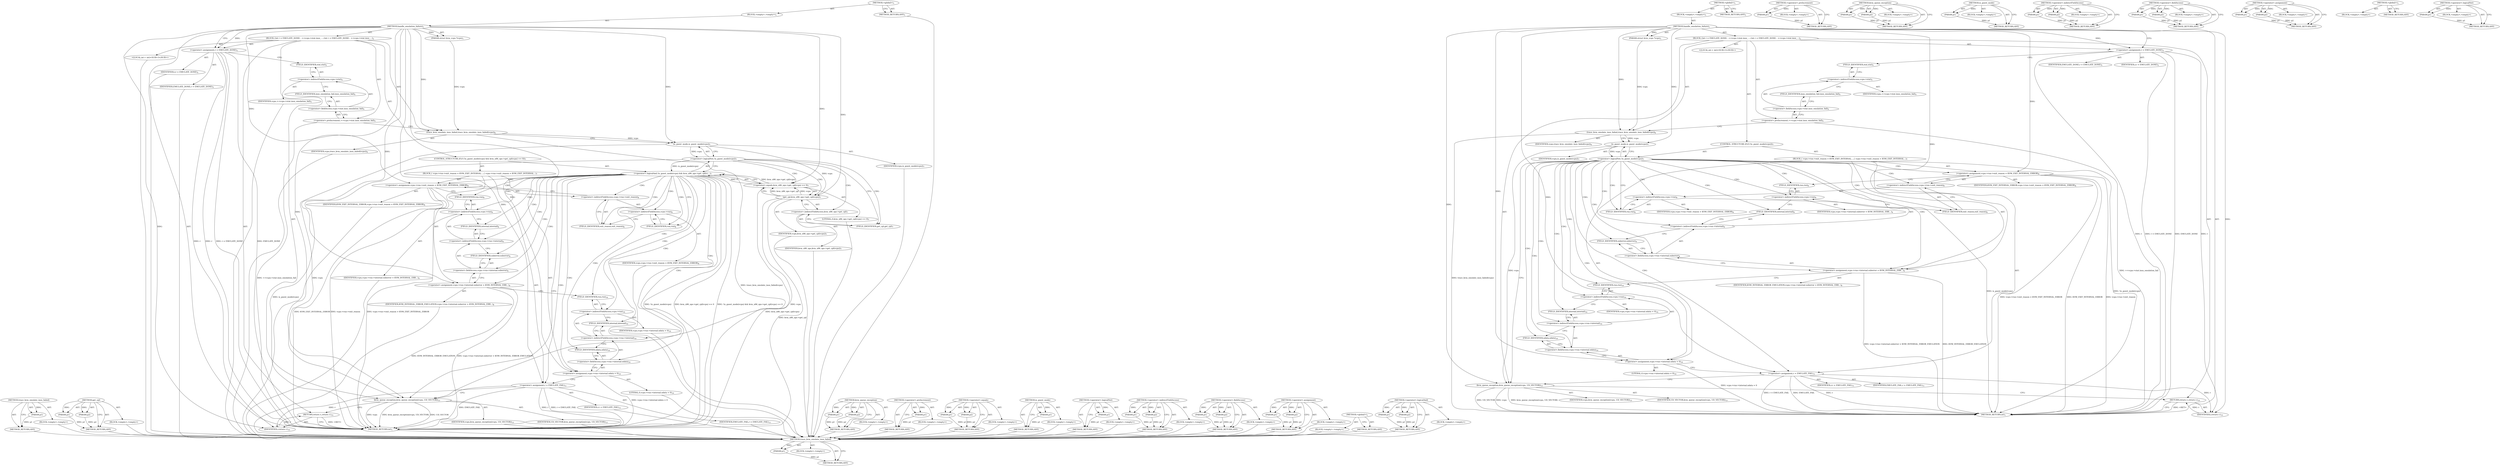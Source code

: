 digraph "&lt;operator&gt;.logicalAnd" {
vulnerable_99 [label=<(METHOD,trace_kvm_emulate_insn_failed)>];
vulnerable_100 [label=<(PARAM,p1)>];
vulnerable_101 [label=<(BLOCK,&lt;empty&gt;,&lt;empty&gt;)>];
vulnerable_102 [label=<(METHOD_RETURN,ANY)>];
vulnerable_6 [label=<(METHOD,&lt;global&gt;)<SUB>1</SUB>>];
vulnerable_7 [label=<(BLOCK,&lt;empty&gt;,&lt;empty&gt;)<SUB>1</SUB>>];
vulnerable_8 [label=<(METHOD,handle_emulation_failure)<SUB>1</SUB>>];
vulnerable_9 [label=<(PARAM,struct kvm_vcpu *vcpu)<SUB>1</SUB>>];
vulnerable_10 [label=<(BLOCK,{
	int r = EMULATE_DONE;
 
 	++vcpu-&gt;stat.insn_...,{
	int r = EMULATE_DONE;
 
 	++vcpu-&gt;stat.insn_...)<SUB>2</SUB>>];
vulnerable_11 [label="<(LOCAL,int r: int)<SUB>3</SUB>>"];
vulnerable_12 [label=<(&lt;operator&gt;.assignment,r = EMULATE_DONE)<SUB>3</SUB>>];
vulnerable_13 [label=<(IDENTIFIER,r,r = EMULATE_DONE)<SUB>3</SUB>>];
vulnerable_14 [label=<(IDENTIFIER,EMULATE_DONE,r = EMULATE_DONE)<SUB>3</SUB>>];
vulnerable_15 [label=<(&lt;operator&gt;.preIncrement,++vcpu-&gt;stat.insn_emulation_fail)<SUB>5</SUB>>];
vulnerable_16 [label=<(&lt;operator&gt;.fieldAccess,vcpu-&gt;stat.insn_emulation_fail)<SUB>5</SUB>>];
vulnerable_17 [label=<(&lt;operator&gt;.indirectFieldAccess,vcpu-&gt;stat)<SUB>5</SUB>>];
vulnerable_18 [label=<(IDENTIFIER,vcpu,++vcpu-&gt;stat.insn_emulation_fail)<SUB>5</SUB>>];
vulnerable_19 [label=<(FIELD_IDENTIFIER,stat,stat)<SUB>5</SUB>>];
vulnerable_20 [label=<(FIELD_IDENTIFIER,insn_emulation_fail,insn_emulation_fail)<SUB>5</SUB>>];
vulnerable_21 [label=<(trace_kvm_emulate_insn_failed,trace_kvm_emulate_insn_failed(vcpu))<SUB>6</SUB>>];
vulnerable_22 [label=<(IDENTIFIER,vcpu,trace_kvm_emulate_insn_failed(vcpu))<SUB>6</SUB>>];
vulnerable_23 [label=<(CONTROL_STRUCTURE,IF,if (!is_guest_mode(vcpu)))<SUB>7</SUB>>];
vulnerable_24 [label=<(&lt;operator&gt;.logicalNot,!is_guest_mode(vcpu))<SUB>7</SUB>>];
vulnerable_25 [label=<(is_guest_mode,is_guest_mode(vcpu))<SUB>7</SUB>>];
vulnerable_26 [label=<(IDENTIFIER,vcpu,is_guest_mode(vcpu))<SUB>7</SUB>>];
vulnerable_27 [label=<(BLOCK,{
 		vcpu-&gt;run-&gt;exit_reason = KVM_EXIT_INTERNAL...,{
 		vcpu-&gt;run-&gt;exit_reason = KVM_EXIT_INTERNAL...)<SUB>7</SUB>>];
vulnerable_28 [label=<(&lt;operator&gt;.assignment,vcpu-&gt;run-&gt;exit_reason = KVM_EXIT_INTERNAL_ERROR)<SUB>8</SUB>>];
vulnerable_29 [label=<(&lt;operator&gt;.indirectFieldAccess,vcpu-&gt;run-&gt;exit_reason)<SUB>8</SUB>>];
vulnerable_30 [label=<(&lt;operator&gt;.indirectFieldAccess,vcpu-&gt;run)<SUB>8</SUB>>];
vulnerable_31 [label=<(IDENTIFIER,vcpu,vcpu-&gt;run-&gt;exit_reason = KVM_EXIT_INTERNAL_ERROR)<SUB>8</SUB>>];
vulnerable_32 [label=<(FIELD_IDENTIFIER,run,run)<SUB>8</SUB>>];
vulnerable_33 [label=<(FIELD_IDENTIFIER,exit_reason,exit_reason)<SUB>8</SUB>>];
vulnerable_34 [label=<(IDENTIFIER,KVM_EXIT_INTERNAL_ERROR,vcpu-&gt;run-&gt;exit_reason = KVM_EXIT_INTERNAL_ERROR)<SUB>8</SUB>>];
vulnerable_35 [label=<(&lt;operator&gt;.assignment,vcpu-&gt;run-&gt;internal.suberror = KVM_INTERNAL_ERR...)<SUB>9</SUB>>];
vulnerable_36 [label=<(&lt;operator&gt;.fieldAccess,vcpu-&gt;run-&gt;internal.suberror)<SUB>9</SUB>>];
vulnerable_37 [label=<(&lt;operator&gt;.indirectFieldAccess,vcpu-&gt;run-&gt;internal)<SUB>9</SUB>>];
vulnerable_38 [label=<(&lt;operator&gt;.indirectFieldAccess,vcpu-&gt;run)<SUB>9</SUB>>];
vulnerable_39 [label=<(IDENTIFIER,vcpu,vcpu-&gt;run-&gt;internal.suberror = KVM_INTERNAL_ERR...)<SUB>9</SUB>>];
vulnerable_40 [label=<(FIELD_IDENTIFIER,run,run)<SUB>9</SUB>>];
vulnerable_41 [label=<(FIELD_IDENTIFIER,internal,internal)<SUB>9</SUB>>];
vulnerable_42 [label=<(FIELD_IDENTIFIER,suberror,suberror)<SUB>9</SUB>>];
vulnerable_43 [label=<(IDENTIFIER,KVM_INTERNAL_ERROR_EMULATION,vcpu-&gt;run-&gt;internal.suberror = KVM_INTERNAL_ERR...)<SUB>9</SUB>>];
vulnerable_44 [label=<(&lt;operator&gt;.assignment,vcpu-&gt;run-&gt;internal.ndata = 0)<SUB>10</SUB>>];
vulnerable_45 [label=<(&lt;operator&gt;.fieldAccess,vcpu-&gt;run-&gt;internal.ndata)<SUB>10</SUB>>];
vulnerable_46 [label=<(&lt;operator&gt;.indirectFieldAccess,vcpu-&gt;run-&gt;internal)<SUB>10</SUB>>];
vulnerable_47 [label=<(&lt;operator&gt;.indirectFieldAccess,vcpu-&gt;run)<SUB>10</SUB>>];
vulnerable_48 [label=<(IDENTIFIER,vcpu,vcpu-&gt;run-&gt;internal.ndata = 0)<SUB>10</SUB>>];
vulnerable_49 [label=<(FIELD_IDENTIFIER,run,run)<SUB>10</SUB>>];
vulnerable_50 [label=<(FIELD_IDENTIFIER,internal,internal)<SUB>10</SUB>>];
vulnerable_51 [label=<(FIELD_IDENTIFIER,ndata,ndata)<SUB>10</SUB>>];
vulnerable_52 [label=<(LITERAL,0,vcpu-&gt;run-&gt;internal.ndata = 0)<SUB>10</SUB>>];
vulnerable_53 [label=<(&lt;operator&gt;.assignment,r = EMULATE_FAIL)<SUB>11</SUB>>];
vulnerable_54 [label=<(IDENTIFIER,r,r = EMULATE_FAIL)<SUB>11</SUB>>];
vulnerable_55 [label=<(IDENTIFIER,EMULATE_FAIL,r = EMULATE_FAIL)<SUB>11</SUB>>];
vulnerable_56 [label=<(kvm_queue_exception,kvm_queue_exception(vcpu, UD_VECTOR))<SUB>13</SUB>>];
vulnerable_57 [label=<(IDENTIFIER,vcpu,kvm_queue_exception(vcpu, UD_VECTOR))<SUB>13</SUB>>];
vulnerable_58 [label=<(IDENTIFIER,UD_VECTOR,kvm_queue_exception(vcpu, UD_VECTOR))<SUB>13</SUB>>];
vulnerable_59 [label=<(RETURN,return r;,return r;)<SUB>15</SUB>>];
vulnerable_60 [label=<(IDENTIFIER,r,return r;)<SUB>15</SUB>>];
vulnerable_61 [label=<(METHOD_RETURN,int)<SUB>1</SUB>>];
vulnerable_63 [label=<(METHOD_RETURN,ANY)<SUB>1</SUB>>];
vulnerable_85 [label=<(METHOD,&lt;operator&gt;.preIncrement)>];
vulnerable_86 [label=<(PARAM,p1)>];
vulnerable_87 [label=<(BLOCK,&lt;empty&gt;,&lt;empty&gt;)>];
vulnerable_88 [label=<(METHOD_RETURN,ANY)>];
vulnerable_111 [label=<(METHOD,kvm_queue_exception)>];
vulnerable_112 [label=<(PARAM,p1)>];
vulnerable_113 [label=<(PARAM,p2)>];
vulnerable_114 [label=<(BLOCK,&lt;empty&gt;,&lt;empty&gt;)>];
vulnerable_115 [label=<(METHOD_RETURN,ANY)>];
vulnerable_107 [label=<(METHOD,is_guest_mode)>];
vulnerable_108 [label=<(PARAM,p1)>];
vulnerable_109 [label=<(BLOCK,&lt;empty&gt;,&lt;empty&gt;)>];
vulnerable_110 [label=<(METHOD_RETURN,ANY)>];
vulnerable_94 [label=<(METHOD,&lt;operator&gt;.indirectFieldAccess)>];
vulnerable_95 [label=<(PARAM,p1)>];
vulnerable_96 [label=<(PARAM,p2)>];
vulnerable_97 [label=<(BLOCK,&lt;empty&gt;,&lt;empty&gt;)>];
vulnerable_98 [label=<(METHOD_RETURN,ANY)>];
vulnerable_89 [label=<(METHOD,&lt;operator&gt;.fieldAccess)>];
vulnerable_90 [label=<(PARAM,p1)>];
vulnerable_91 [label=<(PARAM,p2)>];
vulnerable_92 [label=<(BLOCK,&lt;empty&gt;,&lt;empty&gt;)>];
vulnerable_93 [label=<(METHOD_RETURN,ANY)>];
vulnerable_80 [label=<(METHOD,&lt;operator&gt;.assignment)>];
vulnerable_81 [label=<(PARAM,p1)>];
vulnerable_82 [label=<(PARAM,p2)>];
vulnerable_83 [label=<(BLOCK,&lt;empty&gt;,&lt;empty&gt;)>];
vulnerable_84 [label=<(METHOD_RETURN,ANY)>];
vulnerable_74 [label=<(METHOD,&lt;global&gt;)<SUB>1</SUB>>];
vulnerable_75 [label=<(BLOCK,&lt;empty&gt;,&lt;empty&gt;)>];
vulnerable_76 [label=<(METHOD_RETURN,ANY)>];
vulnerable_103 [label=<(METHOD,&lt;operator&gt;.logicalNot)>];
vulnerable_104 [label=<(PARAM,p1)>];
vulnerable_105 [label=<(BLOCK,&lt;empty&gt;,&lt;empty&gt;)>];
vulnerable_106 [label=<(METHOD_RETURN,ANY)>];
fixed_107 [label=<(METHOD,trace_kvm_emulate_insn_failed)>];
fixed_108 [label=<(PARAM,p1)>];
fixed_109 [label=<(BLOCK,&lt;empty&gt;,&lt;empty&gt;)>];
fixed_110 [label=<(METHOD_RETURN,ANY)>];
fixed_129 [label=<(METHOD,get_cpl)>];
fixed_130 [label=<(PARAM,p1)>];
fixed_131 [label=<(PARAM,p2)>];
fixed_132 [label=<(BLOCK,&lt;empty&gt;,&lt;empty&gt;)>];
fixed_133 [label=<(METHOD_RETURN,ANY)>];
fixed_6 [label=<(METHOD,&lt;global&gt;)<SUB>1</SUB>>];
fixed_7 [label=<(BLOCK,&lt;empty&gt;,&lt;empty&gt;)<SUB>1</SUB>>];
fixed_8 [label=<(METHOD,handle_emulation_failure)<SUB>1</SUB>>];
fixed_9 [label=<(PARAM,struct kvm_vcpu *vcpu)<SUB>1</SUB>>];
fixed_10 [label=<(BLOCK,{
	int r = EMULATE_DONE;
 
 	++vcpu-&gt;stat.insn_...,{
	int r = EMULATE_DONE;
 
 	++vcpu-&gt;stat.insn_...)<SUB>2</SUB>>];
fixed_11 [label="<(LOCAL,int r: int)<SUB>3</SUB>>"];
fixed_12 [label=<(&lt;operator&gt;.assignment,r = EMULATE_DONE)<SUB>3</SUB>>];
fixed_13 [label=<(IDENTIFIER,r,r = EMULATE_DONE)<SUB>3</SUB>>];
fixed_14 [label=<(IDENTIFIER,EMULATE_DONE,r = EMULATE_DONE)<SUB>3</SUB>>];
fixed_15 [label=<(&lt;operator&gt;.preIncrement,++vcpu-&gt;stat.insn_emulation_fail)<SUB>5</SUB>>];
fixed_16 [label=<(&lt;operator&gt;.fieldAccess,vcpu-&gt;stat.insn_emulation_fail)<SUB>5</SUB>>];
fixed_17 [label=<(&lt;operator&gt;.indirectFieldAccess,vcpu-&gt;stat)<SUB>5</SUB>>];
fixed_18 [label=<(IDENTIFIER,vcpu,++vcpu-&gt;stat.insn_emulation_fail)<SUB>5</SUB>>];
fixed_19 [label=<(FIELD_IDENTIFIER,stat,stat)<SUB>5</SUB>>];
fixed_20 [label=<(FIELD_IDENTIFIER,insn_emulation_fail,insn_emulation_fail)<SUB>5</SUB>>];
fixed_21 [label=<(trace_kvm_emulate_insn_failed,trace_kvm_emulate_insn_failed(vcpu))<SUB>6</SUB>>];
fixed_22 [label=<(IDENTIFIER,vcpu,trace_kvm_emulate_insn_failed(vcpu))<SUB>6</SUB>>];
fixed_23 [label=<(CONTROL_STRUCTURE,IF,if (!is_guest_mode(vcpu) &amp;&amp; kvm_x86_ops-&gt;get_cpl(vcpu) == 0))<SUB>7</SUB>>];
fixed_24 [label=<(&lt;operator&gt;.logicalAnd,!is_guest_mode(vcpu) &amp;&amp; kvm_x86_ops-&gt;get_cpl(vc...)<SUB>7</SUB>>];
fixed_25 [label=<(&lt;operator&gt;.logicalNot,!is_guest_mode(vcpu))<SUB>7</SUB>>];
fixed_26 [label=<(is_guest_mode,is_guest_mode(vcpu))<SUB>7</SUB>>];
fixed_27 [label=<(IDENTIFIER,vcpu,is_guest_mode(vcpu))<SUB>7</SUB>>];
fixed_28 [label=<(&lt;operator&gt;.equals,kvm_x86_ops-&gt;get_cpl(vcpu) == 0)<SUB>7</SUB>>];
fixed_29 [label=<(get_cpl,kvm_x86_ops-&gt;get_cpl(vcpu))<SUB>7</SUB>>];
fixed_30 [label=<(&lt;operator&gt;.indirectFieldAccess,kvm_x86_ops-&gt;get_cpl)<SUB>7</SUB>>];
fixed_31 [label=<(IDENTIFIER,kvm_x86_ops,kvm_x86_ops-&gt;get_cpl(vcpu))<SUB>7</SUB>>];
fixed_32 [label=<(FIELD_IDENTIFIER,get_cpl,get_cpl)<SUB>7</SUB>>];
fixed_33 [label=<(IDENTIFIER,vcpu,kvm_x86_ops-&gt;get_cpl(vcpu))<SUB>7</SUB>>];
fixed_34 [label=<(LITERAL,0,kvm_x86_ops-&gt;get_cpl(vcpu) == 0)<SUB>7</SUB>>];
fixed_35 [label=<(BLOCK,{
 		vcpu-&gt;run-&gt;exit_reason = KVM_EXIT_INTERNAL...,{
 		vcpu-&gt;run-&gt;exit_reason = KVM_EXIT_INTERNAL...)<SUB>7</SUB>>];
fixed_36 [label=<(&lt;operator&gt;.assignment,vcpu-&gt;run-&gt;exit_reason = KVM_EXIT_INTERNAL_ERROR)<SUB>8</SUB>>];
fixed_37 [label=<(&lt;operator&gt;.indirectFieldAccess,vcpu-&gt;run-&gt;exit_reason)<SUB>8</SUB>>];
fixed_38 [label=<(&lt;operator&gt;.indirectFieldAccess,vcpu-&gt;run)<SUB>8</SUB>>];
fixed_39 [label=<(IDENTIFIER,vcpu,vcpu-&gt;run-&gt;exit_reason = KVM_EXIT_INTERNAL_ERROR)<SUB>8</SUB>>];
fixed_40 [label=<(FIELD_IDENTIFIER,run,run)<SUB>8</SUB>>];
fixed_41 [label=<(FIELD_IDENTIFIER,exit_reason,exit_reason)<SUB>8</SUB>>];
fixed_42 [label=<(IDENTIFIER,KVM_EXIT_INTERNAL_ERROR,vcpu-&gt;run-&gt;exit_reason = KVM_EXIT_INTERNAL_ERROR)<SUB>8</SUB>>];
fixed_43 [label=<(&lt;operator&gt;.assignment,vcpu-&gt;run-&gt;internal.suberror = KVM_INTERNAL_ERR...)<SUB>9</SUB>>];
fixed_44 [label=<(&lt;operator&gt;.fieldAccess,vcpu-&gt;run-&gt;internal.suberror)<SUB>9</SUB>>];
fixed_45 [label=<(&lt;operator&gt;.indirectFieldAccess,vcpu-&gt;run-&gt;internal)<SUB>9</SUB>>];
fixed_46 [label=<(&lt;operator&gt;.indirectFieldAccess,vcpu-&gt;run)<SUB>9</SUB>>];
fixed_47 [label=<(IDENTIFIER,vcpu,vcpu-&gt;run-&gt;internal.suberror = KVM_INTERNAL_ERR...)<SUB>9</SUB>>];
fixed_48 [label=<(FIELD_IDENTIFIER,run,run)<SUB>9</SUB>>];
fixed_49 [label=<(FIELD_IDENTIFIER,internal,internal)<SUB>9</SUB>>];
fixed_50 [label=<(FIELD_IDENTIFIER,suberror,suberror)<SUB>9</SUB>>];
fixed_51 [label=<(IDENTIFIER,KVM_INTERNAL_ERROR_EMULATION,vcpu-&gt;run-&gt;internal.suberror = KVM_INTERNAL_ERR...)<SUB>9</SUB>>];
fixed_52 [label=<(&lt;operator&gt;.assignment,vcpu-&gt;run-&gt;internal.ndata = 0)<SUB>10</SUB>>];
fixed_53 [label=<(&lt;operator&gt;.fieldAccess,vcpu-&gt;run-&gt;internal.ndata)<SUB>10</SUB>>];
fixed_54 [label=<(&lt;operator&gt;.indirectFieldAccess,vcpu-&gt;run-&gt;internal)<SUB>10</SUB>>];
fixed_55 [label=<(&lt;operator&gt;.indirectFieldAccess,vcpu-&gt;run)<SUB>10</SUB>>];
fixed_56 [label=<(IDENTIFIER,vcpu,vcpu-&gt;run-&gt;internal.ndata = 0)<SUB>10</SUB>>];
fixed_57 [label=<(FIELD_IDENTIFIER,run,run)<SUB>10</SUB>>];
fixed_58 [label=<(FIELD_IDENTIFIER,internal,internal)<SUB>10</SUB>>];
fixed_59 [label=<(FIELD_IDENTIFIER,ndata,ndata)<SUB>10</SUB>>];
fixed_60 [label=<(LITERAL,0,vcpu-&gt;run-&gt;internal.ndata = 0)<SUB>10</SUB>>];
fixed_61 [label=<(&lt;operator&gt;.assignment,r = EMULATE_FAIL)<SUB>11</SUB>>];
fixed_62 [label=<(IDENTIFIER,r,r = EMULATE_FAIL)<SUB>11</SUB>>];
fixed_63 [label=<(IDENTIFIER,EMULATE_FAIL,r = EMULATE_FAIL)<SUB>11</SUB>>];
fixed_64 [label=<(kvm_queue_exception,kvm_queue_exception(vcpu, UD_VECTOR))<SUB>13</SUB>>];
fixed_65 [label=<(IDENTIFIER,vcpu,kvm_queue_exception(vcpu, UD_VECTOR))<SUB>13</SUB>>];
fixed_66 [label=<(IDENTIFIER,UD_VECTOR,kvm_queue_exception(vcpu, UD_VECTOR))<SUB>13</SUB>>];
fixed_67 [label=<(RETURN,return r;,return r;)<SUB>15</SUB>>];
fixed_68 [label=<(IDENTIFIER,r,return r;)<SUB>15</SUB>>];
fixed_69 [label=<(METHOD_RETURN,int)<SUB>1</SUB>>];
fixed_71 [label=<(METHOD_RETURN,ANY)<SUB>1</SUB>>];
fixed_134 [label=<(METHOD,kvm_queue_exception)>];
fixed_135 [label=<(PARAM,p1)>];
fixed_136 [label=<(PARAM,p2)>];
fixed_137 [label=<(BLOCK,&lt;empty&gt;,&lt;empty&gt;)>];
fixed_138 [label=<(METHOD_RETURN,ANY)>];
fixed_93 [label=<(METHOD,&lt;operator&gt;.preIncrement)>];
fixed_94 [label=<(PARAM,p1)>];
fixed_95 [label=<(BLOCK,&lt;empty&gt;,&lt;empty&gt;)>];
fixed_96 [label=<(METHOD_RETURN,ANY)>];
fixed_124 [label=<(METHOD,&lt;operator&gt;.equals)>];
fixed_125 [label=<(PARAM,p1)>];
fixed_126 [label=<(PARAM,p2)>];
fixed_127 [label=<(BLOCK,&lt;empty&gt;,&lt;empty&gt;)>];
fixed_128 [label=<(METHOD_RETURN,ANY)>];
fixed_120 [label=<(METHOD,is_guest_mode)>];
fixed_121 [label=<(PARAM,p1)>];
fixed_122 [label=<(BLOCK,&lt;empty&gt;,&lt;empty&gt;)>];
fixed_123 [label=<(METHOD_RETURN,ANY)>];
fixed_116 [label=<(METHOD,&lt;operator&gt;.logicalNot)>];
fixed_117 [label=<(PARAM,p1)>];
fixed_118 [label=<(BLOCK,&lt;empty&gt;,&lt;empty&gt;)>];
fixed_119 [label=<(METHOD_RETURN,ANY)>];
fixed_102 [label=<(METHOD,&lt;operator&gt;.indirectFieldAccess)>];
fixed_103 [label=<(PARAM,p1)>];
fixed_104 [label=<(PARAM,p2)>];
fixed_105 [label=<(BLOCK,&lt;empty&gt;,&lt;empty&gt;)>];
fixed_106 [label=<(METHOD_RETURN,ANY)>];
fixed_97 [label=<(METHOD,&lt;operator&gt;.fieldAccess)>];
fixed_98 [label=<(PARAM,p1)>];
fixed_99 [label=<(PARAM,p2)>];
fixed_100 [label=<(BLOCK,&lt;empty&gt;,&lt;empty&gt;)>];
fixed_101 [label=<(METHOD_RETURN,ANY)>];
fixed_88 [label=<(METHOD,&lt;operator&gt;.assignment)>];
fixed_89 [label=<(PARAM,p1)>];
fixed_90 [label=<(PARAM,p2)>];
fixed_91 [label=<(BLOCK,&lt;empty&gt;,&lt;empty&gt;)>];
fixed_92 [label=<(METHOD_RETURN,ANY)>];
fixed_82 [label=<(METHOD,&lt;global&gt;)<SUB>1</SUB>>];
fixed_83 [label=<(BLOCK,&lt;empty&gt;,&lt;empty&gt;)>];
fixed_84 [label=<(METHOD_RETURN,ANY)>];
fixed_111 [label=<(METHOD,&lt;operator&gt;.logicalAnd)>];
fixed_112 [label=<(PARAM,p1)>];
fixed_113 [label=<(PARAM,p2)>];
fixed_114 [label=<(BLOCK,&lt;empty&gt;,&lt;empty&gt;)>];
fixed_115 [label=<(METHOD_RETURN,ANY)>];
vulnerable_99 -> vulnerable_100  [key=0, label="AST: "];
vulnerable_99 -> vulnerable_100  [key=1, label="DDG: "];
vulnerable_99 -> vulnerable_101  [key=0, label="AST: "];
vulnerable_99 -> vulnerable_102  [key=0, label="AST: "];
vulnerable_99 -> vulnerable_102  [key=1, label="CFG: "];
vulnerable_100 -> vulnerable_102  [key=0, label="DDG: p1"];
vulnerable_6 -> vulnerable_7  [key=0, label="AST: "];
vulnerable_6 -> vulnerable_63  [key=0, label="AST: "];
vulnerable_6 -> vulnerable_63  [key=1, label="CFG: "];
vulnerable_7 -> vulnerable_8  [key=0, label="AST: "];
vulnerable_8 -> vulnerable_9  [key=0, label="AST: "];
vulnerable_8 -> vulnerable_9  [key=1, label="DDG: "];
vulnerable_8 -> vulnerable_10  [key=0, label="AST: "];
vulnerable_8 -> vulnerable_61  [key=0, label="AST: "];
vulnerable_8 -> vulnerable_12  [key=0, label="CFG: "];
vulnerable_8 -> vulnerable_12  [key=1, label="DDG: "];
vulnerable_8 -> vulnerable_21  [key=0, label="DDG: "];
vulnerable_8 -> vulnerable_56  [key=0, label="DDG: "];
vulnerable_8 -> vulnerable_60  [key=0, label="DDG: "];
vulnerable_8 -> vulnerable_28  [key=0, label="DDG: "];
vulnerable_8 -> vulnerable_35  [key=0, label="DDG: "];
vulnerable_8 -> vulnerable_44  [key=0, label="DDG: "];
vulnerable_8 -> vulnerable_53  [key=0, label="DDG: "];
vulnerable_8 -> vulnerable_25  [key=0, label="DDG: "];
vulnerable_9 -> vulnerable_21  [key=0, label="DDG: vcpu"];
vulnerable_10 -> vulnerable_11  [key=0, label="AST: "];
vulnerable_10 -> vulnerable_12  [key=0, label="AST: "];
vulnerable_10 -> vulnerable_15  [key=0, label="AST: "];
vulnerable_10 -> vulnerable_21  [key=0, label="AST: "];
vulnerable_10 -> vulnerable_23  [key=0, label="AST: "];
vulnerable_10 -> vulnerable_56  [key=0, label="AST: "];
vulnerable_10 -> vulnerable_59  [key=0, label="AST: "];
vulnerable_12 -> vulnerable_13  [key=0, label="AST: "];
vulnerable_12 -> vulnerable_14  [key=0, label="AST: "];
vulnerable_12 -> vulnerable_19  [key=0, label="CFG: "];
vulnerable_12 -> vulnerable_61  [key=0, label="DDG: r"];
vulnerable_12 -> vulnerable_61  [key=1, label="DDG: r = EMULATE_DONE"];
vulnerable_12 -> vulnerable_61  [key=2, label="DDG: EMULATE_DONE"];
vulnerable_12 -> vulnerable_60  [key=0, label="DDG: r"];
vulnerable_15 -> vulnerable_16  [key=0, label="AST: "];
vulnerable_15 -> vulnerable_21  [key=0, label="CFG: "];
vulnerable_15 -> vulnerable_61  [key=0, label="DDG: ++vcpu-&gt;stat.insn_emulation_fail"];
vulnerable_16 -> vulnerable_17  [key=0, label="AST: "];
vulnerable_16 -> vulnerable_20  [key=0, label="AST: "];
vulnerable_16 -> vulnerable_15  [key=0, label="CFG: "];
vulnerable_17 -> vulnerable_18  [key=0, label="AST: "];
vulnerable_17 -> vulnerable_19  [key=0, label="AST: "];
vulnerable_17 -> vulnerable_20  [key=0, label="CFG: "];
vulnerable_19 -> vulnerable_17  [key=0, label="CFG: "];
vulnerable_20 -> vulnerable_16  [key=0, label="CFG: "];
vulnerable_21 -> vulnerable_22  [key=0, label="AST: "];
vulnerable_21 -> vulnerable_25  [key=0, label="CFG: "];
vulnerable_21 -> vulnerable_25  [key=1, label="DDG: vcpu"];
vulnerable_21 -> vulnerable_61  [key=0, label="DDG: trace_kvm_emulate_insn_failed(vcpu)"];
vulnerable_23 -> vulnerable_24  [key=0, label="AST: "];
vulnerable_23 -> vulnerable_27  [key=0, label="AST: "];
vulnerable_24 -> vulnerable_25  [key=0, label="AST: "];
vulnerable_24 -> vulnerable_32  [key=0, label="CFG: "];
vulnerable_24 -> vulnerable_32  [key=1, label="CDG: "];
vulnerable_24 -> vulnerable_56  [key=0, label="CFG: "];
vulnerable_24 -> vulnerable_61  [key=0, label="DDG: is_guest_mode(vcpu)"];
vulnerable_24 -> vulnerable_61  [key=1, label="DDG: !is_guest_mode(vcpu)"];
vulnerable_24 -> vulnerable_47  [key=0, label="CDG: "];
vulnerable_24 -> vulnerable_30  [key=0, label="CDG: "];
vulnerable_24 -> vulnerable_49  [key=0, label="CDG: "];
vulnerable_24 -> vulnerable_33  [key=0, label="CDG: "];
vulnerable_24 -> vulnerable_42  [key=0, label="CDG: "];
vulnerable_24 -> vulnerable_51  [key=0, label="CDG: "];
vulnerable_24 -> vulnerable_28  [key=0, label="CDG: "];
vulnerable_24 -> vulnerable_36  [key=0, label="CDG: "];
vulnerable_24 -> vulnerable_37  [key=0, label="CDG: "];
vulnerable_24 -> vulnerable_46  [key=0, label="CDG: "];
vulnerable_24 -> vulnerable_53  [key=0, label="CDG: "];
vulnerable_24 -> vulnerable_38  [key=0, label="CDG: "];
vulnerable_24 -> vulnerable_41  [key=0, label="CDG: "];
vulnerable_24 -> vulnerable_45  [key=0, label="CDG: "];
vulnerable_24 -> vulnerable_40  [key=0, label="CDG: "];
vulnerable_24 -> vulnerable_29  [key=0, label="CDG: "];
vulnerable_24 -> vulnerable_50  [key=0, label="CDG: "];
vulnerable_24 -> vulnerable_44  [key=0, label="CDG: "];
vulnerable_24 -> vulnerable_35  [key=0, label="CDG: "];
vulnerable_25 -> vulnerable_26  [key=0, label="AST: "];
vulnerable_25 -> vulnerable_24  [key=0, label="CFG: "];
vulnerable_25 -> vulnerable_24  [key=1, label="DDG: vcpu"];
vulnerable_25 -> vulnerable_56  [key=0, label="DDG: vcpu"];
vulnerable_27 -> vulnerable_28  [key=0, label="AST: "];
vulnerable_27 -> vulnerable_35  [key=0, label="AST: "];
vulnerable_27 -> vulnerable_44  [key=0, label="AST: "];
vulnerable_27 -> vulnerable_53  [key=0, label="AST: "];
vulnerable_28 -> vulnerable_29  [key=0, label="AST: "];
vulnerable_28 -> vulnerable_34  [key=0, label="AST: "];
vulnerable_28 -> vulnerable_40  [key=0, label="CFG: "];
vulnerable_28 -> vulnerable_61  [key=0, label="DDG: vcpu-&gt;run-&gt;exit_reason"];
vulnerable_28 -> vulnerable_61  [key=1, label="DDG: vcpu-&gt;run-&gt;exit_reason = KVM_EXIT_INTERNAL_ERROR"];
vulnerable_28 -> vulnerable_61  [key=2, label="DDG: KVM_EXIT_INTERNAL_ERROR"];
vulnerable_29 -> vulnerable_30  [key=0, label="AST: "];
vulnerable_29 -> vulnerable_33  [key=0, label="AST: "];
vulnerable_29 -> vulnerable_28  [key=0, label="CFG: "];
vulnerable_30 -> vulnerable_31  [key=0, label="AST: "];
vulnerable_30 -> vulnerable_32  [key=0, label="AST: "];
vulnerable_30 -> vulnerable_33  [key=0, label="CFG: "];
vulnerable_32 -> vulnerable_30  [key=0, label="CFG: "];
vulnerable_33 -> vulnerable_29  [key=0, label="CFG: "];
vulnerable_35 -> vulnerable_36  [key=0, label="AST: "];
vulnerable_35 -> vulnerable_43  [key=0, label="AST: "];
vulnerable_35 -> vulnerable_49  [key=0, label="CFG: "];
vulnerable_35 -> vulnerable_61  [key=0, label="DDG: vcpu-&gt;run-&gt;internal.suberror = KVM_INTERNAL_ERROR_EMULATION"];
vulnerable_35 -> vulnerable_61  [key=1, label="DDG: KVM_INTERNAL_ERROR_EMULATION"];
vulnerable_36 -> vulnerable_37  [key=0, label="AST: "];
vulnerable_36 -> vulnerable_42  [key=0, label="AST: "];
vulnerable_36 -> vulnerable_35  [key=0, label="CFG: "];
vulnerable_37 -> vulnerable_38  [key=0, label="AST: "];
vulnerable_37 -> vulnerable_41  [key=0, label="AST: "];
vulnerable_37 -> vulnerable_42  [key=0, label="CFG: "];
vulnerable_38 -> vulnerable_39  [key=0, label="AST: "];
vulnerable_38 -> vulnerable_40  [key=0, label="AST: "];
vulnerable_38 -> vulnerable_41  [key=0, label="CFG: "];
vulnerable_40 -> vulnerable_38  [key=0, label="CFG: "];
vulnerable_41 -> vulnerable_37  [key=0, label="CFG: "];
vulnerable_42 -> vulnerable_36  [key=0, label="CFG: "];
vulnerable_44 -> vulnerable_45  [key=0, label="AST: "];
vulnerable_44 -> vulnerable_52  [key=0, label="AST: "];
vulnerable_44 -> vulnerable_53  [key=0, label="CFG: "];
vulnerable_44 -> vulnerable_61  [key=0, label="DDG: vcpu-&gt;run-&gt;internal.ndata = 0"];
vulnerable_45 -> vulnerable_46  [key=0, label="AST: "];
vulnerable_45 -> vulnerable_51  [key=0, label="AST: "];
vulnerable_45 -> vulnerable_44  [key=0, label="CFG: "];
vulnerable_46 -> vulnerable_47  [key=0, label="AST: "];
vulnerable_46 -> vulnerable_50  [key=0, label="AST: "];
vulnerable_46 -> vulnerable_51  [key=0, label="CFG: "];
vulnerable_47 -> vulnerable_48  [key=0, label="AST: "];
vulnerable_47 -> vulnerable_49  [key=0, label="AST: "];
vulnerable_47 -> vulnerable_50  [key=0, label="CFG: "];
vulnerable_49 -> vulnerable_47  [key=0, label="CFG: "];
vulnerable_50 -> vulnerable_46  [key=0, label="CFG: "];
vulnerable_51 -> vulnerable_45  [key=0, label="CFG: "];
vulnerable_53 -> vulnerable_54  [key=0, label="AST: "];
vulnerable_53 -> vulnerable_55  [key=0, label="AST: "];
vulnerable_53 -> vulnerable_56  [key=0, label="CFG: "];
vulnerable_53 -> vulnerable_61  [key=0, label="DDG: r"];
vulnerable_53 -> vulnerable_61  [key=1, label="DDG: r = EMULATE_FAIL"];
vulnerable_53 -> vulnerable_61  [key=2, label="DDG: EMULATE_FAIL"];
vulnerable_53 -> vulnerable_60  [key=0, label="DDG: r"];
vulnerable_56 -> vulnerable_57  [key=0, label="AST: "];
vulnerable_56 -> vulnerable_58  [key=0, label="AST: "];
vulnerable_56 -> vulnerable_59  [key=0, label="CFG: "];
vulnerable_56 -> vulnerable_61  [key=0, label="DDG: vcpu"];
vulnerable_56 -> vulnerable_61  [key=1, label="DDG: kvm_queue_exception(vcpu, UD_VECTOR)"];
vulnerable_56 -> vulnerable_61  [key=2, label="DDG: UD_VECTOR"];
vulnerable_59 -> vulnerable_60  [key=0, label="AST: "];
vulnerable_59 -> vulnerable_61  [key=0, label="CFG: "];
vulnerable_59 -> vulnerable_61  [key=1, label="DDG: &lt;RET&gt;"];
vulnerable_60 -> vulnerable_59  [key=0, label="DDG: r"];
vulnerable_85 -> vulnerable_86  [key=0, label="AST: "];
vulnerable_85 -> vulnerable_86  [key=1, label="DDG: "];
vulnerable_85 -> vulnerable_87  [key=0, label="AST: "];
vulnerable_85 -> vulnerable_88  [key=0, label="AST: "];
vulnerable_85 -> vulnerable_88  [key=1, label="CFG: "];
vulnerable_86 -> vulnerable_88  [key=0, label="DDG: p1"];
vulnerable_111 -> vulnerable_112  [key=0, label="AST: "];
vulnerable_111 -> vulnerable_112  [key=1, label="DDG: "];
vulnerable_111 -> vulnerable_114  [key=0, label="AST: "];
vulnerable_111 -> vulnerable_113  [key=0, label="AST: "];
vulnerable_111 -> vulnerable_113  [key=1, label="DDG: "];
vulnerable_111 -> vulnerable_115  [key=0, label="AST: "];
vulnerable_111 -> vulnerable_115  [key=1, label="CFG: "];
vulnerable_112 -> vulnerable_115  [key=0, label="DDG: p1"];
vulnerable_113 -> vulnerable_115  [key=0, label="DDG: p2"];
vulnerable_107 -> vulnerable_108  [key=0, label="AST: "];
vulnerable_107 -> vulnerable_108  [key=1, label="DDG: "];
vulnerable_107 -> vulnerable_109  [key=0, label="AST: "];
vulnerable_107 -> vulnerable_110  [key=0, label="AST: "];
vulnerable_107 -> vulnerable_110  [key=1, label="CFG: "];
vulnerable_108 -> vulnerable_110  [key=0, label="DDG: p1"];
vulnerable_94 -> vulnerable_95  [key=0, label="AST: "];
vulnerable_94 -> vulnerable_95  [key=1, label="DDG: "];
vulnerable_94 -> vulnerable_97  [key=0, label="AST: "];
vulnerable_94 -> vulnerable_96  [key=0, label="AST: "];
vulnerable_94 -> vulnerable_96  [key=1, label="DDG: "];
vulnerable_94 -> vulnerable_98  [key=0, label="AST: "];
vulnerable_94 -> vulnerable_98  [key=1, label="CFG: "];
vulnerable_95 -> vulnerable_98  [key=0, label="DDG: p1"];
vulnerable_96 -> vulnerable_98  [key=0, label="DDG: p2"];
vulnerable_89 -> vulnerable_90  [key=0, label="AST: "];
vulnerable_89 -> vulnerable_90  [key=1, label="DDG: "];
vulnerable_89 -> vulnerable_92  [key=0, label="AST: "];
vulnerable_89 -> vulnerable_91  [key=0, label="AST: "];
vulnerable_89 -> vulnerable_91  [key=1, label="DDG: "];
vulnerable_89 -> vulnerable_93  [key=0, label="AST: "];
vulnerable_89 -> vulnerable_93  [key=1, label="CFG: "];
vulnerable_90 -> vulnerable_93  [key=0, label="DDG: p1"];
vulnerable_91 -> vulnerable_93  [key=0, label="DDG: p2"];
vulnerable_80 -> vulnerable_81  [key=0, label="AST: "];
vulnerable_80 -> vulnerable_81  [key=1, label="DDG: "];
vulnerable_80 -> vulnerable_83  [key=0, label="AST: "];
vulnerable_80 -> vulnerable_82  [key=0, label="AST: "];
vulnerable_80 -> vulnerable_82  [key=1, label="DDG: "];
vulnerable_80 -> vulnerable_84  [key=0, label="AST: "];
vulnerable_80 -> vulnerable_84  [key=1, label="CFG: "];
vulnerable_81 -> vulnerable_84  [key=0, label="DDG: p1"];
vulnerable_82 -> vulnerable_84  [key=0, label="DDG: p2"];
vulnerable_74 -> vulnerable_75  [key=0, label="AST: "];
vulnerable_74 -> vulnerable_76  [key=0, label="AST: "];
vulnerable_74 -> vulnerable_76  [key=1, label="CFG: "];
vulnerable_103 -> vulnerable_104  [key=0, label="AST: "];
vulnerable_103 -> vulnerable_104  [key=1, label="DDG: "];
vulnerable_103 -> vulnerable_105  [key=0, label="AST: "];
vulnerable_103 -> vulnerable_106  [key=0, label="AST: "];
vulnerable_103 -> vulnerable_106  [key=1, label="CFG: "];
vulnerable_104 -> vulnerable_106  [key=0, label="DDG: p1"];
fixed_107 -> fixed_108  [key=0, label="AST: "];
fixed_107 -> fixed_108  [key=1, label="DDG: "];
fixed_107 -> fixed_109  [key=0, label="AST: "];
fixed_107 -> fixed_110  [key=0, label="AST: "];
fixed_107 -> fixed_110  [key=1, label="CFG: "];
fixed_108 -> fixed_110  [key=0, label="DDG: p1"];
fixed_109 -> vulnerable_99  [key=0];
fixed_110 -> vulnerable_99  [key=0];
fixed_129 -> fixed_130  [key=0, label="AST: "];
fixed_129 -> fixed_130  [key=1, label="DDG: "];
fixed_129 -> fixed_132  [key=0, label="AST: "];
fixed_129 -> fixed_131  [key=0, label="AST: "];
fixed_129 -> fixed_131  [key=1, label="DDG: "];
fixed_129 -> fixed_133  [key=0, label="AST: "];
fixed_129 -> fixed_133  [key=1, label="CFG: "];
fixed_130 -> fixed_133  [key=0, label="DDG: p1"];
fixed_131 -> fixed_133  [key=0, label="DDG: p2"];
fixed_132 -> vulnerable_99  [key=0];
fixed_133 -> vulnerable_99  [key=0];
fixed_6 -> fixed_7  [key=0, label="AST: "];
fixed_6 -> fixed_71  [key=0, label="AST: "];
fixed_6 -> fixed_71  [key=1, label="CFG: "];
fixed_7 -> fixed_8  [key=0, label="AST: "];
fixed_8 -> fixed_9  [key=0, label="AST: "];
fixed_8 -> fixed_9  [key=1, label="DDG: "];
fixed_8 -> fixed_10  [key=0, label="AST: "];
fixed_8 -> fixed_69  [key=0, label="AST: "];
fixed_8 -> fixed_12  [key=0, label="CFG: "];
fixed_8 -> fixed_12  [key=1, label="DDG: "];
fixed_8 -> fixed_21  [key=0, label="DDG: "];
fixed_8 -> fixed_64  [key=0, label="DDG: "];
fixed_8 -> fixed_68  [key=0, label="DDG: "];
fixed_8 -> fixed_36  [key=0, label="DDG: "];
fixed_8 -> fixed_43  [key=0, label="DDG: "];
fixed_8 -> fixed_52  [key=0, label="DDG: "];
fixed_8 -> fixed_61  [key=0, label="DDG: "];
fixed_8 -> fixed_28  [key=0, label="DDG: "];
fixed_8 -> fixed_26  [key=0, label="DDG: "];
fixed_8 -> fixed_29  [key=0, label="DDG: "];
fixed_9 -> fixed_21  [key=0, label="DDG: vcpu"];
fixed_10 -> fixed_11  [key=0, label="AST: "];
fixed_10 -> fixed_12  [key=0, label="AST: "];
fixed_10 -> fixed_15  [key=0, label="AST: "];
fixed_10 -> fixed_21  [key=0, label="AST: "];
fixed_10 -> fixed_23  [key=0, label="AST: "];
fixed_10 -> fixed_64  [key=0, label="AST: "];
fixed_10 -> fixed_67  [key=0, label="AST: "];
fixed_11 -> vulnerable_99  [key=0];
fixed_12 -> fixed_13  [key=0, label="AST: "];
fixed_12 -> fixed_14  [key=0, label="AST: "];
fixed_12 -> fixed_19  [key=0, label="CFG: "];
fixed_12 -> fixed_69  [key=0, label="DDG: r"];
fixed_12 -> fixed_69  [key=1, label="DDG: r = EMULATE_DONE"];
fixed_12 -> fixed_69  [key=2, label="DDG: EMULATE_DONE"];
fixed_12 -> fixed_68  [key=0, label="DDG: r"];
fixed_13 -> vulnerable_99  [key=0];
fixed_14 -> vulnerable_99  [key=0];
fixed_15 -> fixed_16  [key=0, label="AST: "];
fixed_15 -> fixed_21  [key=0, label="CFG: "];
fixed_15 -> fixed_69  [key=0, label="DDG: ++vcpu-&gt;stat.insn_emulation_fail"];
fixed_16 -> fixed_17  [key=0, label="AST: "];
fixed_16 -> fixed_20  [key=0, label="AST: "];
fixed_16 -> fixed_15  [key=0, label="CFG: "];
fixed_17 -> fixed_18  [key=0, label="AST: "];
fixed_17 -> fixed_19  [key=0, label="AST: "];
fixed_17 -> fixed_20  [key=0, label="CFG: "];
fixed_18 -> vulnerable_99  [key=0];
fixed_19 -> fixed_17  [key=0, label="CFG: "];
fixed_20 -> fixed_16  [key=0, label="CFG: "];
fixed_21 -> fixed_22  [key=0, label="AST: "];
fixed_21 -> fixed_26  [key=0, label="CFG: "];
fixed_21 -> fixed_26  [key=1, label="DDG: vcpu"];
fixed_21 -> fixed_69  [key=0, label="DDG: trace_kvm_emulate_insn_failed(vcpu)"];
fixed_22 -> vulnerable_99  [key=0];
fixed_23 -> fixed_24  [key=0, label="AST: "];
fixed_23 -> fixed_35  [key=0, label="AST: "];
fixed_24 -> fixed_25  [key=0, label="AST: "];
fixed_24 -> fixed_28  [key=0, label="AST: "];
fixed_24 -> fixed_40  [key=0, label="CFG: "];
fixed_24 -> fixed_40  [key=1, label="CDG: "];
fixed_24 -> fixed_64  [key=0, label="CFG: "];
fixed_24 -> fixed_69  [key=0, label="DDG: !is_guest_mode(vcpu)"];
fixed_24 -> fixed_69  [key=1, label="DDG: kvm_x86_ops-&gt;get_cpl(vcpu) == 0"];
fixed_24 -> fixed_69  [key=2, label="DDG: !is_guest_mode(vcpu) &amp;&amp; kvm_x86_ops-&gt;get_cpl(vcpu) == 0"];
fixed_24 -> fixed_48  [key=0, label="CDG: "];
fixed_24 -> fixed_58  [key=0, label="CDG: "];
fixed_24 -> fixed_49  [key=0, label="CDG: "];
fixed_24 -> fixed_61  [key=0, label="CDG: "];
fixed_24 -> fixed_57  [key=0, label="CDG: "];
fixed_24 -> fixed_36  [key=0, label="CDG: "];
fixed_24 -> fixed_52  [key=0, label="CDG: "];
fixed_24 -> fixed_37  [key=0, label="CDG: "];
fixed_24 -> fixed_46  [key=0, label="CDG: "];
fixed_24 -> fixed_53  [key=0, label="CDG: "];
fixed_24 -> fixed_38  [key=0, label="CDG: "];
fixed_24 -> fixed_41  [key=0, label="CDG: "];
fixed_24 -> fixed_45  [key=0, label="CDG: "];
fixed_24 -> fixed_50  [key=0, label="CDG: "];
fixed_24 -> fixed_59  [key=0, label="CDG: "];
fixed_24 -> fixed_44  [key=0, label="CDG: "];
fixed_24 -> fixed_55  [key=0, label="CDG: "];
fixed_24 -> fixed_54  [key=0, label="CDG: "];
fixed_24 -> fixed_43  [key=0, label="CDG: "];
fixed_25 -> fixed_26  [key=0, label="AST: "];
fixed_25 -> fixed_24  [key=0, label="CFG: "];
fixed_25 -> fixed_24  [key=1, label="DDG: is_guest_mode(vcpu)"];
fixed_25 -> fixed_32  [key=0, label="CFG: "];
fixed_25 -> fixed_32  [key=1, label="CDG: "];
fixed_25 -> fixed_69  [key=0, label="DDG: is_guest_mode(vcpu)"];
fixed_25 -> fixed_30  [key=0, label="CDG: "];
fixed_25 -> fixed_28  [key=0, label="CDG: "];
fixed_25 -> fixed_29  [key=0, label="CDG: "];
fixed_26 -> fixed_27  [key=0, label="AST: "];
fixed_26 -> fixed_25  [key=0, label="CFG: "];
fixed_26 -> fixed_25  [key=1, label="DDG: vcpu"];
fixed_26 -> fixed_64  [key=0, label="DDG: vcpu"];
fixed_26 -> fixed_29  [key=0, label="DDG: vcpu"];
fixed_27 -> vulnerable_99  [key=0];
fixed_28 -> fixed_29  [key=0, label="AST: "];
fixed_28 -> fixed_34  [key=0, label="AST: "];
fixed_28 -> fixed_24  [key=0, label="CFG: "];
fixed_28 -> fixed_24  [key=1, label="DDG: kvm_x86_ops-&gt;get_cpl(vcpu)"];
fixed_28 -> fixed_24  [key=2, label="DDG: 0"];
fixed_28 -> fixed_69  [key=0, label="DDG: kvm_x86_ops-&gt;get_cpl(vcpu)"];
fixed_29 -> fixed_30  [key=0, label="AST: "];
fixed_29 -> fixed_33  [key=0, label="AST: "];
fixed_29 -> fixed_28  [key=0, label="CFG: "];
fixed_29 -> fixed_28  [key=1, label="DDG: kvm_x86_ops-&gt;get_cpl"];
fixed_29 -> fixed_28  [key=2, label="DDG: vcpu"];
fixed_29 -> fixed_69  [key=0, label="DDG: kvm_x86_ops-&gt;get_cpl"];
fixed_29 -> fixed_64  [key=0, label="DDG: vcpu"];
fixed_30 -> fixed_31  [key=0, label="AST: "];
fixed_30 -> fixed_32  [key=0, label="AST: "];
fixed_30 -> fixed_29  [key=0, label="CFG: "];
fixed_31 -> vulnerable_99  [key=0];
fixed_32 -> fixed_30  [key=0, label="CFG: "];
fixed_33 -> vulnerable_99  [key=0];
fixed_34 -> vulnerable_99  [key=0];
fixed_35 -> fixed_36  [key=0, label="AST: "];
fixed_35 -> fixed_43  [key=0, label="AST: "];
fixed_35 -> fixed_52  [key=0, label="AST: "];
fixed_35 -> fixed_61  [key=0, label="AST: "];
fixed_36 -> fixed_37  [key=0, label="AST: "];
fixed_36 -> fixed_42  [key=0, label="AST: "];
fixed_36 -> fixed_48  [key=0, label="CFG: "];
fixed_36 -> fixed_69  [key=0, label="DDG: vcpu-&gt;run-&gt;exit_reason"];
fixed_36 -> fixed_69  [key=1, label="DDG: vcpu-&gt;run-&gt;exit_reason = KVM_EXIT_INTERNAL_ERROR"];
fixed_36 -> fixed_69  [key=2, label="DDG: KVM_EXIT_INTERNAL_ERROR"];
fixed_37 -> fixed_38  [key=0, label="AST: "];
fixed_37 -> fixed_41  [key=0, label="AST: "];
fixed_37 -> fixed_36  [key=0, label="CFG: "];
fixed_38 -> fixed_39  [key=0, label="AST: "];
fixed_38 -> fixed_40  [key=0, label="AST: "];
fixed_38 -> fixed_41  [key=0, label="CFG: "];
fixed_39 -> vulnerable_99  [key=0];
fixed_40 -> fixed_38  [key=0, label="CFG: "];
fixed_41 -> fixed_37  [key=0, label="CFG: "];
fixed_42 -> vulnerable_99  [key=0];
fixed_43 -> fixed_44  [key=0, label="AST: "];
fixed_43 -> fixed_51  [key=0, label="AST: "];
fixed_43 -> fixed_57  [key=0, label="CFG: "];
fixed_43 -> fixed_69  [key=0, label="DDG: vcpu-&gt;run-&gt;internal.suberror = KVM_INTERNAL_ERROR_EMULATION"];
fixed_43 -> fixed_69  [key=1, label="DDG: KVM_INTERNAL_ERROR_EMULATION"];
fixed_44 -> fixed_45  [key=0, label="AST: "];
fixed_44 -> fixed_50  [key=0, label="AST: "];
fixed_44 -> fixed_43  [key=0, label="CFG: "];
fixed_45 -> fixed_46  [key=0, label="AST: "];
fixed_45 -> fixed_49  [key=0, label="AST: "];
fixed_45 -> fixed_50  [key=0, label="CFG: "];
fixed_46 -> fixed_47  [key=0, label="AST: "];
fixed_46 -> fixed_48  [key=0, label="AST: "];
fixed_46 -> fixed_49  [key=0, label="CFG: "];
fixed_47 -> vulnerable_99  [key=0];
fixed_48 -> fixed_46  [key=0, label="CFG: "];
fixed_49 -> fixed_45  [key=0, label="CFG: "];
fixed_50 -> fixed_44  [key=0, label="CFG: "];
fixed_51 -> vulnerable_99  [key=0];
fixed_52 -> fixed_53  [key=0, label="AST: "];
fixed_52 -> fixed_60  [key=0, label="AST: "];
fixed_52 -> fixed_61  [key=0, label="CFG: "];
fixed_52 -> fixed_69  [key=0, label="DDG: vcpu-&gt;run-&gt;internal.ndata = 0"];
fixed_53 -> fixed_54  [key=0, label="AST: "];
fixed_53 -> fixed_59  [key=0, label="AST: "];
fixed_53 -> fixed_52  [key=0, label="CFG: "];
fixed_54 -> fixed_55  [key=0, label="AST: "];
fixed_54 -> fixed_58  [key=0, label="AST: "];
fixed_54 -> fixed_59  [key=0, label="CFG: "];
fixed_55 -> fixed_56  [key=0, label="AST: "];
fixed_55 -> fixed_57  [key=0, label="AST: "];
fixed_55 -> fixed_58  [key=0, label="CFG: "];
fixed_56 -> vulnerable_99  [key=0];
fixed_57 -> fixed_55  [key=0, label="CFG: "];
fixed_58 -> fixed_54  [key=0, label="CFG: "];
fixed_59 -> fixed_53  [key=0, label="CFG: "];
fixed_60 -> vulnerable_99  [key=0];
fixed_61 -> fixed_62  [key=0, label="AST: "];
fixed_61 -> fixed_63  [key=0, label="AST: "];
fixed_61 -> fixed_64  [key=0, label="CFG: "];
fixed_61 -> fixed_69  [key=0, label="DDG: r"];
fixed_61 -> fixed_69  [key=1, label="DDG: r = EMULATE_FAIL"];
fixed_61 -> fixed_69  [key=2, label="DDG: EMULATE_FAIL"];
fixed_61 -> fixed_68  [key=0, label="DDG: r"];
fixed_62 -> vulnerable_99  [key=0];
fixed_63 -> vulnerable_99  [key=0];
fixed_64 -> fixed_65  [key=0, label="AST: "];
fixed_64 -> fixed_66  [key=0, label="AST: "];
fixed_64 -> fixed_67  [key=0, label="CFG: "];
fixed_64 -> fixed_69  [key=0, label="DDG: vcpu"];
fixed_64 -> fixed_69  [key=1, label="DDG: kvm_queue_exception(vcpu, UD_VECTOR)"];
fixed_64 -> fixed_69  [key=2, label="DDG: UD_VECTOR"];
fixed_65 -> vulnerable_99  [key=0];
fixed_66 -> vulnerable_99  [key=0];
fixed_67 -> fixed_68  [key=0, label="AST: "];
fixed_67 -> fixed_69  [key=0, label="CFG: "];
fixed_67 -> fixed_69  [key=1, label="DDG: &lt;RET&gt;"];
fixed_68 -> fixed_67  [key=0, label="DDG: r"];
fixed_69 -> vulnerable_99  [key=0];
fixed_71 -> vulnerable_99  [key=0];
fixed_134 -> fixed_135  [key=0, label="AST: "];
fixed_134 -> fixed_135  [key=1, label="DDG: "];
fixed_134 -> fixed_137  [key=0, label="AST: "];
fixed_134 -> fixed_136  [key=0, label="AST: "];
fixed_134 -> fixed_136  [key=1, label="DDG: "];
fixed_134 -> fixed_138  [key=0, label="AST: "];
fixed_134 -> fixed_138  [key=1, label="CFG: "];
fixed_135 -> fixed_138  [key=0, label="DDG: p1"];
fixed_136 -> fixed_138  [key=0, label="DDG: p2"];
fixed_137 -> vulnerable_99  [key=0];
fixed_138 -> vulnerable_99  [key=0];
fixed_93 -> fixed_94  [key=0, label="AST: "];
fixed_93 -> fixed_94  [key=1, label="DDG: "];
fixed_93 -> fixed_95  [key=0, label="AST: "];
fixed_93 -> fixed_96  [key=0, label="AST: "];
fixed_93 -> fixed_96  [key=1, label="CFG: "];
fixed_94 -> fixed_96  [key=0, label="DDG: p1"];
fixed_95 -> vulnerable_99  [key=0];
fixed_96 -> vulnerable_99  [key=0];
fixed_124 -> fixed_125  [key=0, label="AST: "];
fixed_124 -> fixed_125  [key=1, label="DDG: "];
fixed_124 -> fixed_127  [key=0, label="AST: "];
fixed_124 -> fixed_126  [key=0, label="AST: "];
fixed_124 -> fixed_126  [key=1, label="DDG: "];
fixed_124 -> fixed_128  [key=0, label="AST: "];
fixed_124 -> fixed_128  [key=1, label="CFG: "];
fixed_125 -> fixed_128  [key=0, label="DDG: p1"];
fixed_126 -> fixed_128  [key=0, label="DDG: p2"];
fixed_127 -> vulnerable_99  [key=0];
fixed_128 -> vulnerable_99  [key=0];
fixed_120 -> fixed_121  [key=0, label="AST: "];
fixed_120 -> fixed_121  [key=1, label="DDG: "];
fixed_120 -> fixed_122  [key=0, label="AST: "];
fixed_120 -> fixed_123  [key=0, label="AST: "];
fixed_120 -> fixed_123  [key=1, label="CFG: "];
fixed_121 -> fixed_123  [key=0, label="DDG: p1"];
fixed_122 -> vulnerable_99  [key=0];
fixed_123 -> vulnerable_99  [key=0];
fixed_116 -> fixed_117  [key=0, label="AST: "];
fixed_116 -> fixed_117  [key=1, label="DDG: "];
fixed_116 -> fixed_118  [key=0, label="AST: "];
fixed_116 -> fixed_119  [key=0, label="AST: "];
fixed_116 -> fixed_119  [key=1, label="CFG: "];
fixed_117 -> fixed_119  [key=0, label="DDG: p1"];
fixed_118 -> vulnerable_99  [key=0];
fixed_119 -> vulnerable_99  [key=0];
fixed_102 -> fixed_103  [key=0, label="AST: "];
fixed_102 -> fixed_103  [key=1, label="DDG: "];
fixed_102 -> fixed_105  [key=0, label="AST: "];
fixed_102 -> fixed_104  [key=0, label="AST: "];
fixed_102 -> fixed_104  [key=1, label="DDG: "];
fixed_102 -> fixed_106  [key=0, label="AST: "];
fixed_102 -> fixed_106  [key=1, label="CFG: "];
fixed_103 -> fixed_106  [key=0, label="DDG: p1"];
fixed_104 -> fixed_106  [key=0, label="DDG: p2"];
fixed_105 -> vulnerable_99  [key=0];
fixed_106 -> vulnerable_99  [key=0];
fixed_97 -> fixed_98  [key=0, label="AST: "];
fixed_97 -> fixed_98  [key=1, label="DDG: "];
fixed_97 -> fixed_100  [key=0, label="AST: "];
fixed_97 -> fixed_99  [key=0, label="AST: "];
fixed_97 -> fixed_99  [key=1, label="DDG: "];
fixed_97 -> fixed_101  [key=0, label="AST: "];
fixed_97 -> fixed_101  [key=1, label="CFG: "];
fixed_98 -> fixed_101  [key=0, label="DDG: p1"];
fixed_99 -> fixed_101  [key=0, label="DDG: p2"];
fixed_100 -> vulnerable_99  [key=0];
fixed_101 -> vulnerable_99  [key=0];
fixed_88 -> fixed_89  [key=0, label="AST: "];
fixed_88 -> fixed_89  [key=1, label="DDG: "];
fixed_88 -> fixed_91  [key=0, label="AST: "];
fixed_88 -> fixed_90  [key=0, label="AST: "];
fixed_88 -> fixed_90  [key=1, label="DDG: "];
fixed_88 -> fixed_92  [key=0, label="AST: "];
fixed_88 -> fixed_92  [key=1, label="CFG: "];
fixed_89 -> fixed_92  [key=0, label="DDG: p1"];
fixed_90 -> fixed_92  [key=0, label="DDG: p2"];
fixed_91 -> vulnerable_99  [key=0];
fixed_92 -> vulnerable_99  [key=0];
fixed_82 -> fixed_83  [key=0, label="AST: "];
fixed_82 -> fixed_84  [key=0, label="AST: "];
fixed_82 -> fixed_84  [key=1, label="CFG: "];
fixed_83 -> vulnerable_99  [key=0];
fixed_84 -> vulnerable_99  [key=0];
fixed_111 -> fixed_112  [key=0, label="AST: "];
fixed_111 -> fixed_112  [key=1, label="DDG: "];
fixed_111 -> fixed_114  [key=0, label="AST: "];
fixed_111 -> fixed_113  [key=0, label="AST: "];
fixed_111 -> fixed_113  [key=1, label="DDG: "];
fixed_111 -> fixed_115  [key=0, label="AST: "];
fixed_111 -> fixed_115  [key=1, label="CFG: "];
fixed_112 -> fixed_115  [key=0, label="DDG: p1"];
fixed_113 -> fixed_115  [key=0, label="DDG: p2"];
fixed_114 -> vulnerable_99  [key=0];
fixed_115 -> vulnerable_99  [key=0];
}
